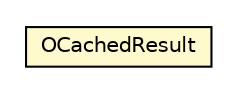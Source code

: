 #!/usr/local/bin/dot
#
# Class diagram 
# Generated by UMLGraph version R5_6-24-gf6e263 (http://www.umlgraph.org/)
#

digraph G {
	edge [fontname="Helvetica",fontsize=10,labelfontname="Helvetica",labelfontsize=10];
	node [fontname="Helvetica",fontsize=10,shape=plaintext];
	nodesep=0.25;
	ranksep=0.5;
	// com.orientechnologies.orient.core.cache.OCommandCacheSoftRefs.OCachedResult
	c967703 [label=<<table title="com.orientechnologies.orient.core.cache.OCommandCacheSoftRefs.OCachedResult" border="0" cellborder="1" cellspacing="0" cellpadding="2" port="p" bgcolor="lemonChiffon" href="./OCommandCacheSoftRefs.OCachedResult.html">
		<tr><td><table border="0" cellspacing="0" cellpadding="1">
<tr><td align="center" balign="center"> OCachedResult </td></tr>
		</table></td></tr>
		</table>>, URL="./OCommandCacheSoftRefs.OCachedResult.html", fontname="Helvetica", fontcolor="black", fontsize=10.0];
}

